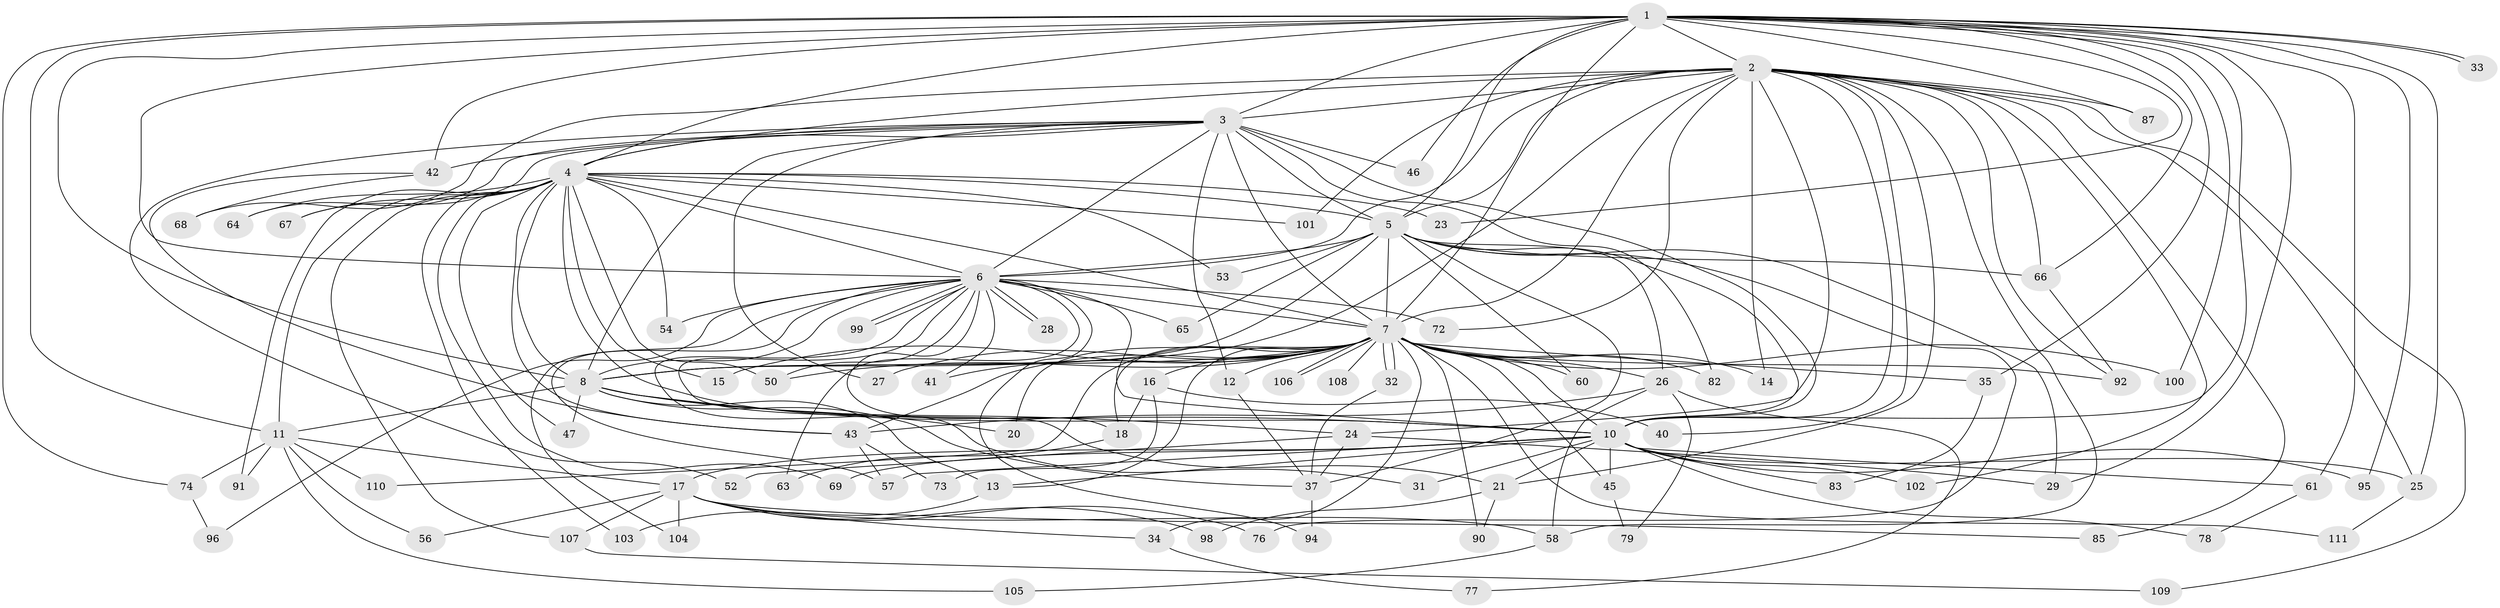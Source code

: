 // Generated by graph-tools (version 1.1) at 2025/51/02/27/25 19:51:52]
// undirected, 86 vertices, 204 edges
graph export_dot {
graph [start="1"]
  node [color=gray90,style=filled];
  1 [super="+22"];
  2 [super="+80"];
  3 [super="+19"];
  4 [super="+71"];
  5 [super="+75"];
  6 [super="+36"];
  7 [super="+9"];
  8 [super="+84"];
  10 [super="+59"];
  11 [super="+48"];
  12;
  13 [super="+30"];
  14;
  15;
  16;
  17 [super="+70"];
  18 [super="+39"];
  20;
  21 [super="+81"];
  23;
  24 [super="+55"];
  25 [super="+88"];
  26 [super="+97"];
  27;
  28;
  29 [super="+62"];
  31;
  32;
  33;
  34;
  35;
  37 [super="+38"];
  40;
  41;
  42 [super="+44"];
  43 [super="+49"];
  45;
  46;
  47;
  50 [super="+51"];
  52;
  53;
  54;
  56;
  57 [super="+86"];
  58;
  60;
  61;
  63;
  64;
  65;
  66 [super="+89"];
  67;
  68;
  69;
  72;
  73;
  74;
  76;
  77;
  78;
  79;
  82;
  83;
  85;
  87;
  90;
  91;
  92 [super="+93"];
  94;
  95;
  96;
  98;
  99;
  100;
  101;
  102;
  103;
  104;
  105;
  106;
  107;
  108;
  109;
  110;
  111;
  1 -- 2;
  1 -- 3;
  1 -- 4;
  1 -- 5;
  1 -- 6 [weight=2];
  1 -- 7 [weight=2];
  1 -- 8;
  1 -- 10;
  1 -- 23;
  1 -- 29;
  1 -- 33;
  1 -- 33;
  1 -- 35;
  1 -- 42 [weight=2];
  1 -- 61;
  1 -- 87;
  1 -- 95;
  1 -- 100;
  1 -- 66;
  1 -- 25;
  1 -- 74;
  1 -- 46;
  1 -- 11;
  2 -- 3;
  2 -- 4;
  2 -- 5;
  2 -- 6;
  2 -- 7 [weight=3];
  2 -- 8;
  2 -- 10;
  2 -- 14;
  2 -- 24;
  2 -- 40;
  2 -- 58;
  2 -- 66;
  2 -- 68;
  2 -- 72;
  2 -- 85;
  2 -- 87;
  2 -- 101;
  2 -- 102;
  2 -- 109;
  2 -- 92;
  2 -- 21;
  2 -- 25;
  3 -- 4;
  3 -- 5;
  3 -- 6;
  3 -- 7 [weight=3];
  3 -- 8;
  3 -- 10;
  3 -- 12;
  3 -- 27;
  3 -- 42;
  3 -- 46;
  3 -- 52;
  3 -- 67;
  3 -- 64;
  3 -- 82;
  4 -- 5;
  4 -- 6;
  4 -- 7 [weight=2];
  4 -- 8;
  4 -- 10;
  4 -- 11;
  4 -- 15;
  4 -- 23;
  4 -- 47;
  4 -- 53;
  4 -- 54;
  4 -- 64;
  4 -- 67;
  4 -- 69;
  4 -- 91;
  4 -- 101;
  4 -- 103;
  4 -- 107;
  4 -- 43;
  4 -- 50;
  5 -- 6;
  5 -- 7 [weight=2];
  5 -- 8;
  5 -- 10;
  5 -- 26;
  5 -- 37;
  5 -- 53;
  5 -- 60;
  5 -- 65;
  5 -- 76;
  5 -- 66 [weight=2];
  5 -- 29;
  6 -- 7 [weight=2];
  6 -- 8;
  6 -- 10;
  6 -- 21;
  6 -- 28;
  6 -- 28;
  6 -- 31;
  6 -- 41;
  6 -- 57;
  6 -- 63;
  6 -- 94;
  6 -- 96;
  6 -- 99;
  6 -- 99;
  6 -- 104;
  6 -- 65;
  6 -- 50;
  6 -- 54;
  6 -- 72;
  6 -- 18;
  7 -- 8 [weight=2];
  7 -- 10 [weight=2];
  7 -- 12;
  7 -- 16 [weight=2];
  7 -- 18;
  7 -- 26;
  7 -- 27;
  7 -- 32;
  7 -- 32;
  7 -- 43 [weight=2];
  7 -- 50;
  7 -- 82;
  7 -- 90;
  7 -- 92;
  7 -- 100;
  7 -- 106;
  7 -- 106;
  7 -- 108 [weight=2];
  7 -- 110;
  7 -- 14;
  7 -- 15;
  7 -- 20;
  7 -- 34;
  7 -- 35;
  7 -- 41;
  7 -- 45;
  7 -- 111;
  7 -- 60;
  7 -- 13;
  8 -- 10;
  8 -- 11;
  8 -- 13;
  8 -- 20;
  8 -- 24;
  8 -- 47;
  8 -- 37;
  10 -- 13;
  10 -- 17;
  10 -- 21 [weight=2];
  10 -- 25;
  10 -- 31;
  10 -- 45;
  10 -- 61;
  10 -- 69;
  10 -- 78;
  10 -- 83;
  10 -- 95;
  10 -- 102;
  10 -- 57;
  11 -- 17;
  11 -- 56;
  11 -- 91;
  11 -- 110;
  11 -- 74;
  11 -- 105;
  12 -- 37;
  13 -- 103;
  16 -- 18;
  16 -- 40;
  16 -- 73;
  17 -- 34;
  17 -- 56;
  17 -- 76;
  17 -- 85;
  17 -- 104;
  17 -- 107;
  17 -- 58;
  17 -- 98;
  18 -- 63;
  21 -- 90;
  21 -- 98;
  24 -- 29;
  24 -- 52;
  24 -- 37;
  25 -- 111;
  26 -- 58;
  26 -- 77;
  26 -- 79;
  26 -- 43;
  32 -- 37;
  34 -- 77;
  35 -- 83;
  37 -- 94;
  42 -- 43;
  42 -- 68;
  43 -- 73;
  43 -- 57;
  45 -- 79;
  58 -- 105;
  61 -- 78;
  66 -- 92;
  74 -- 96;
  107 -- 109;
}
